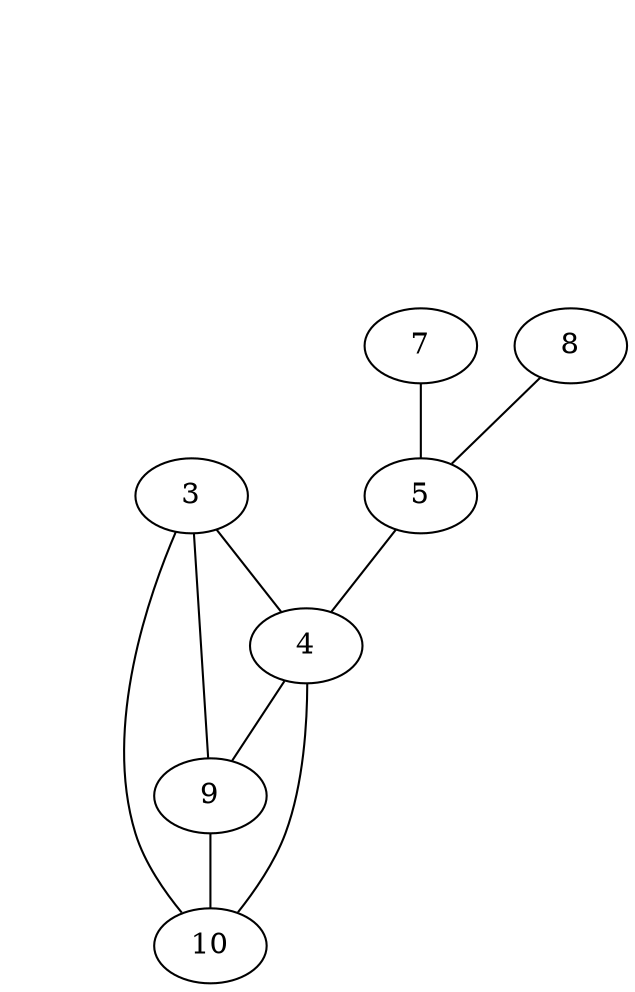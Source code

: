 graph G
{
6--1[color=transparent];
1--2[color=transparent];
1[fontcolor=transparent, color=transparent];
6--m_1 [color=transparent];
m_1--2 [color=transparent];
m_1 [fontcolor=transparent, color=transparent];
6--11[color=transparent];
11--2[color=transparent];
11[fontcolor=transparent, color=transparent];
6--7[color=transparent];
7--5;
6--8[color=transparent];
6[fontcolor=transparent, color=transparent];
8--5;
2--3[color=transparent];
2--4[color=transparent];
2--5[color=transparent];
2[fontcolor=transparent, color=transparent];
5--4;
3--4;
3--9;
3--10;
4--10;
4--9;
9--10;
graph[damping="G"]
}